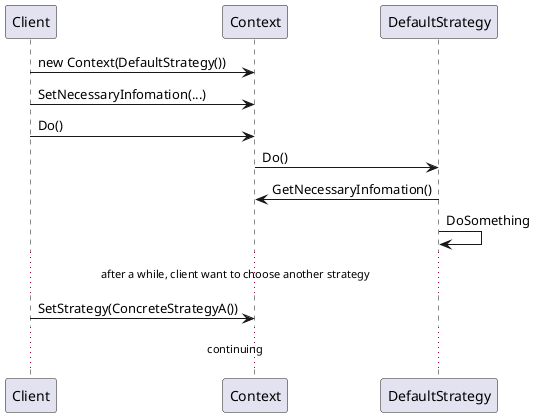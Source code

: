 @startuml strategy
Client -> Context : new Context(DefaultStrategy())
Client -> Context : SetNecessaryInfomation(...)
Client -> Context : Do()
Context -> DefaultStrategy : Do()
DefaultStrategy -> Context : GetNecessaryInfomation()
DefaultStrategy -> DefaultStrategy : DoSomething
... after a while, client want to choose another strategy ...
Client -> Context : SetStrategy(ConcreteStrategyA())
... continuing ...
@enduml
